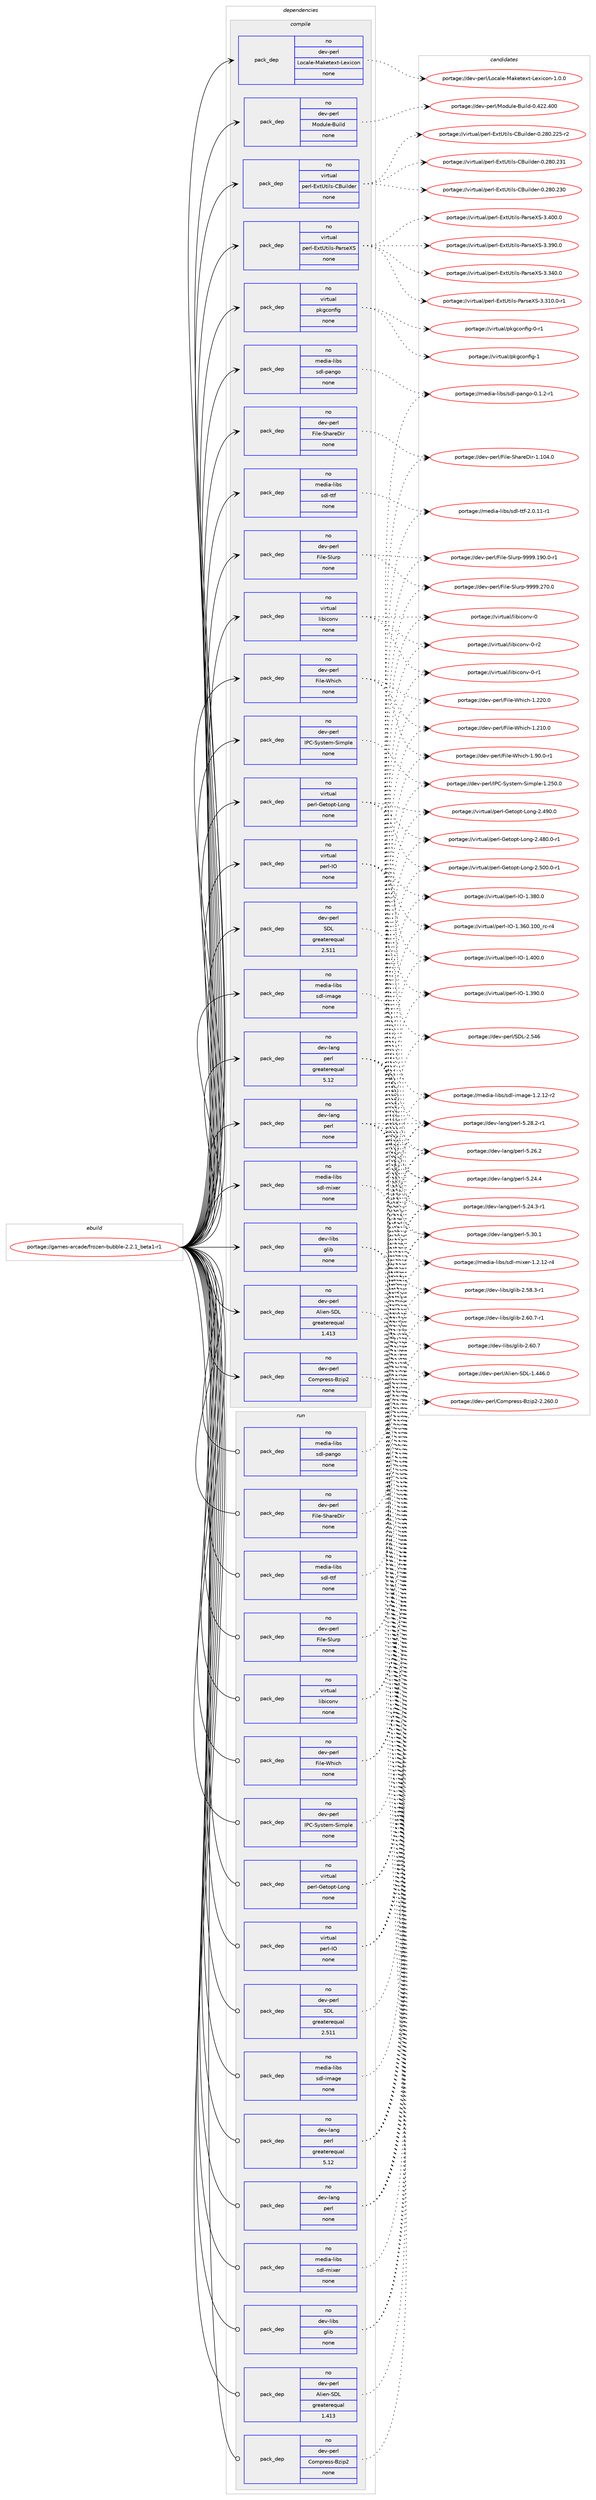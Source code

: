 digraph prolog {

# *************
# Graph options
# *************

newrank=true;
concentrate=true;
compound=true;
graph [rankdir=LR,fontname=Helvetica,fontsize=10,ranksep=1.5];#, ranksep=2.5, nodesep=0.2];
edge  [arrowhead=vee];
node  [fontname=Helvetica,fontsize=10];

# **********
# The ebuild
# **********

subgraph cluster_leftcol {
color=gray;
label=<<i>ebuild</i>>;
id [label="portage://games-arcade/frozen-bubble-2.2.1_beta1-r1", color=red, width=4, href="../games-arcade/frozen-bubble-2.2.1_beta1-r1.svg"];
}

# ****************
# The dependencies
# ****************

subgraph cluster_midcol {
color=gray;
label=<<i>dependencies</i>>;
subgraph cluster_compile {
fillcolor="#eeeeee";
style=filled;
label=<<i>compile</i>>;
subgraph pack225858 {
dependency290659 [label=<<TABLE BORDER="0" CELLBORDER="1" CELLSPACING="0" CELLPADDING="4" WIDTH="220"><TR><TD ROWSPAN="6" CELLPADDING="30">pack_dep</TD></TR><TR><TD WIDTH="110">no</TD></TR><TR><TD>dev-lang</TD></TR><TR><TD>perl</TD></TR><TR><TD>greaterequal</TD></TR><TR><TD>5.12</TD></TR></TABLE>>, shape=none, color=blue];
}
id:e -> dependency290659:w [weight=20,style="solid",arrowhead="vee"];
subgraph pack225859 {
dependency290660 [label=<<TABLE BORDER="0" CELLBORDER="1" CELLSPACING="0" CELLPADDING="4" WIDTH="220"><TR><TD ROWSPAN="6" CELLPADDING="30">pack_dep</TD></TR><TR><TD WIDTH="110">no</TD></TR><TR><TD>dev-lang</TD></TR><TR><TD>perl</TD></TR><TR><TD>none</TD></TR><TR><TD></TD></TR></TABLE>>, shape=none, color=blue];
}
id:e -> dependency290660:w [weight=20,style="solid",arrowhead="vee"];
subgraph pack225860 {
dependency290661 [label=<<TABLE BORDER="0" CELLBORDER="1" CELLSPACING="0" CELLPADDING="4" WIDTH="220"><TR><TD ROWSPAN="6" CELLPADDING="30">pack_dep</TD></TR><TR><TD WIDTH="110">no</TD></TR><TR><TD>dev-libs</TD></TR><TR><TD>glib</TD></TR><TR><TD>none</TD></TR><TR><TD></TD></TR></TABLE>>, shape=none, color=blue];
}
id:e -> dependency290661:w [weight=20,style="solid",arrowhead="vee"];
subgraph pack225861 {
dependency290662 [label=<<TABLE BORDER="0" CELLBORDER="1" CELLSPACING="0" CELLPADDING="4" WIDTH="220"><TR><TD ROWSPAN="6" CELLPADDING="30">pack_dep</TD></TR><TR><TD WIDTH="110">no</TD></TR><TR><TD>dev-perl</TD></TR><TR><TD>Alien-SDL</TD></TR><TR><TD>greaterequal</TD></TR><TR><TD>1.413</TD></TR></TABLE>>, shape=none, color=blue];
}
id:e -> dependency290662:w [weight=20,style="solid",arrowhead="vee"];
subgraph pack225862 {
dependency290663 [label=<<TABLE BORDER="0" CELLBORDER="1" CELLSPACING="0" CELLPADDING="4" WIDTH="220"><TR><TD ROWSPAN="6" CELLPADDING="30">pack_dep</TD></TR><TR><TD WIDTH="110">no</TD></TR><TR><TD>dev-perl</TD></TR><TR><TD>Compress-Bzip2</TD></TR><TR><TD>none</TD></TR><TR><TD></TD></TR></TABLE>>, shape=none, color=blue];
}
id:e -> dependency290663:w [weight=20,style="solid",arrowhead="vee"];
subgraph pack225863 {
dependency290664 [label=<<TABLE BORDER="0" CELLBORDER="1" CELLSPACING="0" CELLPADDING="4" WIDTH="220"><TR><TD ROWSPAN="6" CELLPADDING="30">pack_dep</TD></TR><TR><TD WIDTH="110">no</TD></TR><TR><TD>dev-perl</TD></TR><TR><TD>File-ShareDir</TD></TR><TR><TD>none</TD></TR><TR><TD></TD></TR></TABLE>>, shape=none, color=blue];
}
id:e -> dependency290664:w [weight=20,style="solid",arrowhead="vee"];
subgraph pack225864 {
dependency290665 [label=<<TABLE BORDER="0" CELLBORDER="1" CELLSPACING="0" CELLPADDING="4" WIDTH="220"><TR><TD ROWSPAN="6" CELLPADDING="30">pack_dep</TD></TR><TR><TD WIDTH="110">no</TD></TR><TR><TD>dev-perl</TD></TR><TR><TD>File-Slurp</TD></TR><TR><TD>none</TD></TR><TR><TD></TD></TR></TABLE>>, shape=none, color=blue];
}
id:e -> dependency290665:w [weight=20,style="solid",arrowhead="vee"];
subgraph pack225865 {
dependency290666 [label=<<TABLE BORDER="0" CELLBORDER="1" CELLSPACING="0" CELLPADDING="4" WIDTH="220"><TR><TD ROWSPAN="6" CELLPADDING="30">pack_dep</TD></TR><TR><TD WIDTH="110">no</TD></TR><TR><TD>dev-perl</TD></TR><TR><TD>File-Which</TD></TR><TR><TD>none</TD></TR><TR><TD></TD></TR></TABLE>>, shape=none, color=blue];
}
id:e -> dependency290666:w [weight=20,style="solid",arrowhead="vee"];
subgraph pack225866 {
dependency290667 [label=<<TABLE BORDER="0" CELLBORDER="1" CELLSPACING="0" CELLPADDING="4" WIDTH="220"><TR><TD ROWSPAN="6" CELLPADDING="30">pack_dep</TD></TR><TR><TD WIDTH="110">no</TD></TR><TR><TD>dev-perl</TD></TR><TR><TD>IPC-System-Simple</TD></TR><TR><TD>none</TD></TR><TR><TD></TD></TR></TABLE>>, shape=none, color=blue];
}
id:e -> dependency290667:w [weight=20,style="solid",arrowhead="vee"];
subgraph pack225867 {
dependency290668 [label=<<TABLE BORDER="0" CELLBORDER="1" CELLSPACING="0" CELLPADDING="4" WIDTH="220"><TR><TD ROWSPAN="6" CELLPADDING="30">pack_dep</TD></TR><TR><TD WIDTH="110">no</TD></TR><TR><TD>dev-perl</TD></TR><TR><TD>Locale-Maketext-Lexicon</TD></TR><TR><TD>none</TD></TR><TR><TD></TD></TR></TABLE>>, shape=none, color=blue];
}
id:e -> dependency290668:w [weight=20,style="solid",arrowhead="vee"];
subgraph pack225868 {
dependency290669 [label=<<TABLE BORDER="0" CELLBORDER="1" CELLSPACING="0" CELLPADDING="4" WIDTH="220"><TR><TD ROWSPAN="6" CELLPADDING="30">pack_dep</TD></TR><TR><TD WIDTH="110">no</TD></TR><TR><TD>dev-perl</TD></TR><TR><TD>Module-Build</TD></TR><TR><TD>none</TD></TR><TR><TD></TD></TR></TABLE>>, shape=none, color=blue];
}
id:e -> dependency290669:w [weight=20,style="solid",arrowhead="vee"];
subgraph pack225869 {
dependency290670 [label=<<TABLE BORDER="0" CELLBORDER="1" CELLSPACING="0" CELLPADDING="4" WIDTH="220"><TR><TD ROWSPAN="6" CELLPADDING="30">pack_dep</TD></TR><TR><TD WIDTH="110">no</TD></TR><TR><TD>dev-perl</TD></TR><TR><TD>SDL</TD></TR><TR><TD>greaterequal</TD></TR><TR><TD>2.511</TD></TR></TABLE>>, shape=none, color=blue];
}
id:e -> dependency290670:w [weight=20,style="solid",arrowhead="vee"];
subgraph pack225870 {
dependency290671 [label=<<TABLE BORDER="0" CELLBORDER="1" CELLSPACING="0" CELLPADDING="4" WIDTH="220"><TR><TD ROWSPAN="6" CELLPADDING="30">pack_dep</TD></TR><TR><TD WIDTH="110">no</TD></TR><TR><TD>media-libs</TD></TR><TR><TD>sdl-image</TD></TR><TR><TD>none</TD></TR><TR><TD></TD></TR></TABLE>>, shape=none, color=blue];
}
id:e -> dependency290671:w [weight=20,style="solid",arrowhead="vee"];
subgraph pack225871 {
dependency290672 [label=<<TABLE BORDER="0" CELLBORDER="1" CELLSPACING="0" CELLPADDING="4" WIDTH="220"><TR><TD ROWSPAN="6" CELLPADDING="30">pack_dep</TD></TR><TR><TD WIDTH="110">no</TD></TR><TR><TD>media-libs</TD></TR><TR><TD>sdl-mixer</TD></TR><TR><TD>none</TD></TR><TR><TD></TD></TR></TABLE>>, shape=none, color=blue];
}
id:e -> dependency290672:w [weight=20,style="solid",arrowhead="vee"];
subgraph pack225872 {
dependency290673 [label=<<TABLE BORDER="0" CELLBORDER="1" CELLSPACING="0" CELLPADDING="4" WIDTH="220"><TR><TD ROWSPAN="6" CELLPADDING="30">pack_dep</TD></TR><TR><TD WIDTH="110">no</TD></TR><TR><TD>media-libs</TD></TR><TR><TD>sdl-pango</TD></TR><TR><TD>none</TD></TR><TR><TD></TD></TR></TABLE>>, shape=none, color=blue];
}
id:e -> dependency290673:w [weight=20,style="solid",arrowhead="vee"];
subgraph pack225873 {
dependency290674 [label=<<TABLE BORDER="0" CELLBORDER="1" CELLSPACING="0" CELLPADDING="4" WIDTH="220"><TR><TD ROWSPAN="6" CELLPADDING="30">pack_dep</TD></TR><TR><TD WIDTH="110">no</TD></TR><TR><TD>media-libs</TD></TR><TR><TD>sdl-ttf</TD></TR><TR><TD>none</TD></TR><TR><TD></TD></TR></TABLE>>, shape=none, color=blue];
}
id:e -> dependency290674:w [weight=20,style="solid",arrowhead="vee"];
subgraph pack225874 {
dependency290675 [label=<<TABLE BORDER="0" CELLBORDER="1" CELLSPACING="0" CELLPADDING="4" WIDTH="220"><TR><TD ROWSPAN="6" CELLPADDING="30">pack_dep</TD></TR><TR><TD WIDTH="110">no</TD></TR><TR><TD>virtual</TD></TR><TR><TD>libiconv</TD></TR><TR><TD>none</TD></TR><TR><TD></TD></TR></TABLE>>, shape=none, color=blue];
}
id:e -> dependency290675:w [weight=20,style="solid",arrowhead="vee"];
subgraph pack225875 {
dependency290676 [label=<<TABLE BORDER="0" CELLBORDER="1" CELLSPACING="0" CELLPADDING="4" WIDTH="220"><TR><TD ROWSPAN="6" CELLPADDING="30">pack_dep</TD></TR><TR><TD WIDTH="110">no</TD></TR><TR><TD>virtual</TD></TR><TR><TD>perl-ExtUtils-CBuilder</TD></TR><TR><TD>none</TD></TR><TR><TD></TD></TR></TABLE>>, shape=none, color=blue];
}
id:e -> dependency290676:w [weight=20,style="solid",arrowhead="vee"];
subgraph pack225876 {
dependency290677 [label=<<TABLE BORDER="0" CELLBORDER="1" CELLSPACING="0" CELLPADDING="4" WIDTH="220"><TR><TD ROWSPAN="6" CELLPADDING="30">pack_dep</TD></TR><TR><TD WIDTH="110">no</TD></TR><TR><TD>virtual</TD></TR><TR><TD>perl-ExtUtils-ParseXS</TD></TR><TR><TD>none</TD></TR><TR><TD></TD></TR></TABLE>>, shape=none, color=blue];
}
id:e -> dependency290677:w [weight=20,style="solid",arrowhead="vee"];
subgraph pack225877 {
dependency290678 [label=<<TABLE BORDER="0" CELLBORDER="1" CELLSPACING="0" CELLPADDING="4" WIDTH="220"><TR><TD ROWSPAN="6" CELLPADDING="30">pack_dep</TD></TR><TR><TD WIDTH="110">no</TD></TR><TR><TD>virtual</TD></TR><TR><TD>perl-Getopt-Long</TD></TR><TR><TD>none</TD></TR><TR><TD></TD></TR></TABLE>>, shape=none, color=blue];
}
id:e -> dependency290678:w [weight=20,style="solid",arrowhead="vee"];
subgraph pack225878 {
dependency290679 [label=<<TABLE BORDER="0" CELLBORDER="1" CELLSPACING="0" CELLPADDING="4" WIDTH="220"><TR><TD ROWSPAN="6" CELLPADDING="30">pack_dep</TD></TR><TR><TD WIDTH="110">no</TD></TR><TR><TD>virtual</TD></TR><TR><TD>perl-IO</TD></TR><TR><TD>none</TD></TR><TR><TD></TD></TR></TABLE>>, shape=none, color=blue];
}
id:e -> dependency290679:w [weight=20,style="solid",arrowhead="vee"];
subgraph pack225879 {
dependency290680 [label=<<TABLE BORDER="0" CELLBORDER="1" CELLSPACING="0" CELLPADDING="4" WIDTH="220"><TR><TD ROWSPAN="6" CELLPADDING="30">pack_dep</TD></TR><TR><TD WIDTH="110">no</TD></TR><TR><TD>virtual</TD></TR><TR><TD>pkgconfig</TD></TR><TR><TD>none</TD></TR><TR><TD></TD></TR></TABLE>>, shape=none, color=blue];
}
id:e -> dependency290680:w [weight=20,style="solid",arrowhead="vee"];
}
subgraph cluster_compileandrun {
fillcolor="#eeeeee";
style=filled;
label=<<i>compile and run</i>>;
}
subgraph cluster_run {
fillcolor="#eeeeee";
style=filled;
label=<<i>run</i>>;
subgraph pack225880 {
dependency290681 [label=<<TABLE BORDER="0" CELLBORDER="1" CELLSPACING="0" CELLPADDING="4" WIDTH="220"><TR><TD ROWSPAN="6" CELLPADDING="30">pack_dep</TD></TR><TR><TD WIDTH="110">no</TD></TR><TR><TD>dev-lang</TD></TR><TR><TD>perl</TD></TR><TR><TD>greaterequal</TD></TR><TR><TD>5.12</TD></TR></TABLE>>, shape=none, color=blue];
}
id:e -> dependency290681:w [weight=20,style="solid",arrowhead="odot"];
subgraph pack225881 {
dependency290682 [label=<<TABLE BORDER="0" CELLBORDER="1" CELLSPACING="0" CELLPADDING="4" WIDTH="220"><TR><TD ROWSPAN="6" CELLPADDING="30">pack_dep</TD></TR><TR><TD WIDTH="110">no</TD></TR><TR><TD>dev-lang</TD></TR><TR><TD>perl</TD></TR><TR><TD>none</TD></TR><TR><TD></TD></TR></TABLE>>, shape=none, color=blue];
}
id:e -> dependency290682:w [weight=20,style="solid",arrowhead="odot"];
subgraph pack225882 {
dependency290683 [label=<<TABLE BORDER="0" CELLBORDER="1" CELLSPACING="0" CELLPADDING="4" WIDTH="220"><TR><TD ROWSPAN="6" CELLPADDING="30">pack_dep</TD></TR><TR><TD WIDTH="110">no</TD></TR><TR><TD>dev-libs</TD></TR><TR><TD>glib</TD></TR><TR><TD>none</TD></TR><TR><TD></TD></TR></TABLE>>, shape=none, color=blue];
}
id:e -> dependency290683:w [weight=20,style="solid",arrowhead="odot"];
subgraph pack225883 {
dependency290684 [label=<<TABLE BORDER="0" CELLBORDER="1" CELLSPACING="0" CELLPADDING="4" WIDTH="220"><TR><TD ROWSPAN="6" CELLPADDING="30">pack_dep</TD></TR><TR><TD WIDTH="110">no</TD></TR><TR><TD>dev-perl</TD></TR><TR><TD>Alien-SDL</TD></TR><TR><TD>greaterequal</TD></TR><TR><TD>1.413</TD></TR></TABLE>>, shape=none, color=blue];
}
id:e -> dependency290684:w [weight=20,style="solid",arrowhead="odot"];
subgraph pack225884 {
dependency290685 [label=<<TABLE BORDER="0" CELLBORDER="1" CELLSPACING="0" CELLPADDING="4" WIDTH="220"><TR><TD ROWSPAN="6" CELLPADDING="30">pack_dep</TD></TR><TR><TD WIDTH="110">no</TD></TR><TR><TD>dev-perl</TD></TR><TR><TD>Compress-Bzip2</TD></TR><TR><TD>none</TD></TR><TR><TD></TD></TR></TABLE>>, shape=none, color=blue];
}
id:e -> dependency290685:w [weight=20,style="solid",arrowhead="odot"];
subgraph pack225885 {
dependency290686 [label=<<TABLE BORDER="0" CELLBORDER="1" CELLSPACING="0" CELLPADDING="4" WIDTH="220"><TR><TD ROWSPAN="6" CELLPADDING="30">pack_dep</TD></TR><TR><TD WIDTH="110">no</TD></TR><TR><TD>dev-perl</TD></TR><TR><TD>File-ShareDir</TD></TR><TR><TD>none</TD></TR><TR><TD></TD></TR></TABLE>>, shape=none, color=blue];
}
id:e -> dependency290686:w [weight=20,style="solid",arrowhead="odot"];
subgraph pack225886 {
dependency290687 [label=<<TABLE BORDER="0" CELLBORDER="1" CELLSPACING="0" CELLPADDING="4" WIDTH="220"><TR><TD ROWSPAN="6" CELLPADDING="30">pack_dep</TD></TR><TR><TD WIDTH="110">no</TD></TR><TR><TD>dev-perl</TD></TR><TR><TD>File-Slurp</TD></TR><TR><TD>none</TD></TR><TR><TD></TD></TR></TABLE>>, shape=none, color=blue];
}
id:e -> dependency290687:w [weight=20,style="solid",arrowhead="odot"];
subgraph pack225887 {
dependency290688 [label=<<TABLE BORDER="0" CELLBORDER="1" CELLSPACING="0" CELLPADDING="4" WIDTH="220"><TR><TD ROWSPAN="6" CELLPADDING="30">pack_dep</TD></TR><TR><TD WIDTH="110">no</TD></TR><TR><TD>dev-perl</TD></TR><TR><TD>File-Which</TD></TR><TR><TD>none</TD></TR><TR><TD></TD></TR></TABLE>>, shape=none, color=blue];
}
id:e -> dependency290688:w [weight=20,style="solid",arrowhead="odot"];
subgraph pack225888 {
dependency290689 [label=<<TABLE BORDER="0" CELLBORDER="1" CELLSPACING="0" CELLPADDING="4" WIDTH="220"><TR><TD ROWSPAN="6" CELLPADDING="30">pack_dep</TD></TR><TR><TD WIDTH="110">no</TD></TR><TR><TD>dev-perl</TD></TR><TR><TD>IPC-System-Simple</TD></TR><TR><TD>none</TD></TR><TR><TD></TD></TR></TABLE>>, shape=none, color=blue];
}
id:e -> dependency290689:w [weight=20,style="solid",arrowhead="odot"];
subgraph pack225889 {
dependency290690 [label=<<TABLE BORDER="0" CELLBORDER="1" CELLSPACING="0" CELLPADDING="4" WIDTH="220"><TR><TD ROWSPAN="6" CELLPADDING="30">pack_dep</TD></TR><TR><TD WIDTH="110">no</TD></TR><TR><TD>dev-perl</TD></TR><TR><TD>SDL</TD></TR><TR><TD>greaterequal</TD></TR><TR><TD>2.511</TD></TR></TABLE>>, shape=none, color=blue];
}
id:e -> dependency290690:w [weight=20,style="solid",arrowhead="odot"];
subgraph pack225890 {
dependency290691 [label=<<TABLE BORDER="0" CELLBORDER="1" CELLSPACING="0" CELLPADDING="4" WIDTH="220"><TR><TD ROWSPAN="6" CELLPADDING="30">pack_dep</TD></TR><TR><TD WIDTH="110">no</TD></TR><TR><TD>media-libs</TD></TR><TR><TD>sdl-image</TD></TR><TR><TD>none</TD></TR><TR><TD></TD></TR></TABLE>>, shape=none, color=blue];
}
id:e -> dependency290691:w [weight=20,style="solid",arrowhead="odot"];
subgraph pack225891 {
dependency290692 [label=<<TABLE BORDER="0" CELLBORDER="1" CELLSPACING="0" CELLPADDING="4" WIDTH="220"><TR><TD ROWSPAN="6" CELLPADDING="30">pack_dep</TD></TR><TR><TD WIDTH="110">no</TD></TR><TR><TD>media-libs</TD></TR><TR><TD>sdl-mixer</TD></TR><TR><TD>none</TD></TR><TR><TD></TD></TR></TABLE>>, shape=none, color=blue];
}
id:e -> dependency290692:w [weight=20,style="solid",arrowhead="odot"];
subgraph pack225892 {
dependency290693 [label=<<TABLE BORDER="0" CELLBORDER="1" CELLSPACING="0" CELLPADDING="4" WIDTH="220"><TR><TD ROWSPAN="6" CELLPADDING="30">pack_dep</TD></TR><TR><TD WIDTH="110">no</TD></TR><TR><TD>media-libs</TD></TR><TR><TD>sdl-pango</TD></TR><TR><TD>none</TD></TR><TR><TD></TD></TR></TABLE>>, shape=none, color=blue];
}
id:e -> dependency290693:w [weight=20,style="solid",arrowhead="odot"];
subgraph pack225893 {
dependency290694 [label=<<TABLE BORDER="0" CELLBORDER="1" CELLSPACING="0" CELLPADDING="4" WIDTH="220"><TR><TD ROWSPAN="6" CELLPADDING="30">pack_dep</TD></TR><TR><TD WIDTH="110">no</TD></TR><TR><TD>media-libs</TD></TR><TR><TD>sdl-ttf</TD></TR><TR><TD>none</TD></TR><TR><TD></TD></TR></TABLE>>, shape=none, color=blue];
}
id:e -> dependency290694:w [weight=20,style="solid",arrowhead="odot"];
subgraph pack225894 {
dependency290695 [label=<<TABLE BORDER="0" CELLBORDER="1" CELLSPACING="0" CELLPADDING="4" WIDTH="220"><TR><TD ROWSPAN="6" CELLPADDING="30">pack_dep</TD></TR><TR><TD WIDTH="110">no</TD></TR><TR><TD>virtual</TD></TR><TR><TD>libiconv</TD></TR><TR><TD>none</TD></TR><TR><TD></TD></TR></TABLE>>, shape=none, color=blue];
}
id:e -> dependency290695:w [weight=20,style="solid",arrowhead="odot"];
subgraph pack225895 {
dependency290696 [label=<<TABLE BORDER="0" CELLBORDER="1" CELLSPACING="0" CELLPADDING="4" WIDTH="220"><TR><TD ROWSPAN="6" CELLPADDING="30">pack_dep</TD></TR><TR><TD WIDTH="110">no</TD></TR><TR><TD>virtual</TD></TR><TR><TD>perl-Getopt-Long</TD></TR><TR><TD>none</TD></TR><TR><TD></TD></TR></TABLE>>, shape=none, color=blue];
}
id:e -> dependency290696:w [weight=20,style="solid",arrowhead="odot"];
subgraph pack225896 {
dependency290697 [label=<<TABLE BORDER="0" CELLBORDER="1" CELLSPACING="0" CELLPADDING="4" WIDTH="220"><TR><TD ROWSPAN="6" CELLPADDING="30">pack_dep</TD></TR><TR><TD WIDTH="110">no</TD></TR><TR><TD>virtual</TD></TR><TR><TD>perl-IO</TD></TR><TR><TD>none</TD></TR><TR><TD></TD></TR></TABLE>>, shape=none, color=blue];
}
id:e -> dependency290697:w [weight=20,style="solid",arrowhead="odot"];
}
}

# **************
# The candidates
# **************

subgraph cluster_choices {
rank=same;
color=gray;
label=<<i>candidates</i>>;

subgraph choice225858 {
color=black;
nodesep=1;
choice10010111845108971101034711210111410845534651484649 [label="portage://dev-lang/perl-5.30.1", color=red, width=4,href="../dev-lang/perl-5.30.1.svg"];
choice100101118451089711010347112101114108455346505646504511449 [label="portage://dev-lang/perl-5.28.2-r1", color=red, width=4,href="../dev-lang/perl-5.28.2-r1.svg"];
choice10010111845108971101034711210111410845534650544650 [label="portage://dev-lang/perl-5.26.2", color=red, width=4,href="../dev-lang/perl-5.26.2.svg"];
choice10010111845108971101034711210111410845534650524652 [label="portage://dev-lang/perl-5.24.4", color=red, width=4,href="../dev-lang/perl-5.24.4.svg"];
choice100101118451089711010347112101114108455346505246514511449 [label="portage://dev-lang/perl-5.24.3-r1", color=red, width=4,href="../dev-lang/perl-5.24.3-r1.svg"];
dependency290659:e -> choice10010111845108971101034711210111410845534651484649:w [style=dotted,weight="100"];
dependency290659:e -> choice100101118451089711010347112101114108455346505646504511449:w [style=dotted,weight="100"];
dependency290659:e -> choice10010111845108971101034711210111410845534650544650:w [style=dotted,weight="100"];
dependency290659:e -> choice10010111845108971101034711210111410845534650524652:w [style=dotted,weight="100"];
dependency290659:e -> choice100101118451089711010347112101114108455346505246514511449:w [style=dotted,weight="100"];
}
subgraph choice225859 {
color=black;
nodesep=1;
choice10010111845108971101034711210111410845534651484649 [label="portage://dev-lang/perl-5.30.1", color=red, width=4,href="../dev-lang/perl-5.30.1.svg"];
choice100101118451089711010347112101114108455346505646504511449 [label="portage://dev-lang/perl-5.28.2-r1", color=red, width=4,href="../dev-lang/perl-5.28.2-r1.svg"];
choice10010111845108971101034711210111410845534650544650 [label="portage://dev-lang/perl-5.26.2", color=red, width=4,href="../dev-lang/perl-5.26.2.svg"];
choice10010111845108971101034711210111410845534650524652 [label="portage://dev-lang/perl-5.24.4", color=red, width=4,href="../dev-lang/perl-5.24.4.svg"];
choice100101118451089711010347112101114108455346505246514511449 [label="portage://dev-lang/perl-5.24.3-r1", color=red, width=4,href="../dev-lang/perl-5.24.3-r1.svg"];
dependency290660:e -> choice10010111845108971101034711210111410845534651484649:w [style=dotted,weight="100"];
dependency290660:e -> choice100101118451089711010347112101114108455346505646504511449:w [style=dotted,weight="100"];
dependency290660:e -> choice10010111845108971101034711210111410845534650544650:w [style=dotted,weight="100"];
dependency290660:e -> choice10010111845108971101034711210111410845534650524652:w [style=dotted,weight="100"];
dependency290660:e -> choice100101118451089711010347112101114108455346505246514511449:w [style=dotted,weight="100"];
}
subgraph choice225860 {
color=black;
nodesep=1;
choice10010111845108105981154710310810598455046544846554511449 [label="portage://dev-libs/glib-2.60.7-r1", color=red, width=4,href="../dev-libs/glib-2.60.7-r1.svg"];
choice1001011184510810598115471031081059845504654484655 [label="portage://dev-libs/glib-2.60.7", color=red, width=4,href="../dev-libs/glib-2.60.7.svg"];
choice10010111845108105981154710310810598455046535646514511449 [label="portage://dev-libs/glib-2.58.3-r1", color=red, width=4,href="../dev-libs/glib-2.58.3-r1.svg"];
dependency290661:e -> choice10010111845108105981154710310810598455046544846554511449:w [style=dotted,weight="100"];
dependency290661:e -> choice1001011184510810598115471031081059845504654484655:w [style=dotted,weight="100"];
dependency290661:e -> choice10010111845108105981154710310810598455046535646514511449:w [style=dotted,weight="100"];
}
subgraph choice225861 {
color=black;
nodesep=1;
choice100101118451121011141084765108105101110458368764549465252544648 [label="portage://dev-perl/Alien-SDL-1.446.0", color=red, width=4,href="../dev-perl/Alien-SDL-1.446.0.svg"];
dependency290662:e -> choice100101118451121011141084765108105101110458368764549465252544648:w [style=dotted,weight="100"];
}
subgraph choice225862 {
color=black;
nodesep=1;
choice1001011184511210111410847671111091121141011151154566122105112504550465054484648 [label="portage://dev-perl/Compress-Bzip2-2.260.0", color=red, width=4,href="../dev-perl/Compress-Bzip2-2.260.0.svg"];
dependency290663:e -> choice1001011184511210111410847671111091121141011151154566122105112504550465054484648:w [style=dotted,weight="100"];
}
subgraph choice225863 {
color=black;
nodesep=1;
choice100101118451121011141084770105108101458310497114101681051144549464948524648 [label="portage://dev-perl/File-ShareDir-1.104.0", color=red, width=4,href="../dev-perl/File-ShareDir-1.104.0.svg"];
dependency290664:e -> choice100101118451121011141084770105108101458310497114101681051144549464948524648:w [style=dotted,weight="100"];
}
subgraph choice225864 {
color=black;
nodesep=1;
choice10010111845112101114108477010510810145831081171141124557575757465055484648 [label="portage://dev-perl/File-Slurp-9999.270.0", color=red, width=4,href="../dev-perl/File-Slurp-9999.270.0.svg"];
choice100101118451121011141084770105108101458310811711411245575757574649574846484511449 [label="portage://dev-perl/File-Slurp-9999.190.0-r1", color=red, width=4,href="../dev-perl/File-Slurp-9999.190.0-r1.svg"];
dependency290665:e -> choice10010111845112101114108477010510810145831081171141124557575757465055484648:w [style=dotted,weight="100"];
dependency290665:e -> choice100101118451121011141084770105108101458310811711411245575757574649574846484511449:w [style=dotted,weight="100"];
}
subgraph choice225865 {
color=black;
nodesep=1;
choice100101118451121011141084770105108101458710410599104454946574846484511449 [label="portage://dev-perl/File-Which-1.90.0-r1", color=red, width=4,href="../dev-perl/File-Which-1.90.0-r1.svg"];
choice1001011184511210111410847701051081014587104105991044549465050484648 [label="portage://dev-perl/File-Which-1.220.0", color=red, width=4,href="../dev-perl/File-Which-1.220.0.svg"];
choice1001011184511210111410847701051081014587104105991044549465049484648 [label="portage://dev-perl/File-Which-1.210.0", color=red, width=4,href="../dev-perl/File-Which-1.210.0.svg"];
dependency290666:e -> choice100101118451121011141084770105108101458710410599104454946574846484511449:w [style=dotted,weight="100"];
dependency290666:e -> choice1001011184511210111410847701051081014587104105991044549465050484648:w [style=dotted,weight="100"];
dependency290666:e -> choice1001011184511210111410847701051081014587104105991044549465049484648:w [style=dotted,weight="100"];
}
subgraph choice225866 {
color=black;
nodesep=1;
choice1001011184511210111410847738067458312111511610110945831051091121081014549465053484648 [label="portage://dev-perl/IPC-System-Simple-1.250.0", color=red, width=4,href="../dev-perl/IPC-System-Simple-1.250.0.svg"];
dependency290667:e -> choice1001011184511210111410847738067458312111511610110945831051091121081014549465053484648:w [style=dotted,weight="100"];
}
subgraph choice225867 {
color=black;
nodesep=1;
choice1001011184511210111410847761119997108101457797107101116101120116457610112010599111110454946484648 [label="portage://dev-perl/Locale-Maketext-Lexicon-1.0.0", color=red, width=4,href="../dev-perl/Locale-Maketext-Lexicon-1.0.0.svg"];
dependency290668:e -> choice1001011184511210111410847761119997108101457797107101116101120116457610112010599111110454946484648:w [style=dotted,weight="100"];
}
subgraph choice225868 {
color=black;
nodesep=1;
choice100101118451121011141084777111100117108101456611710510810045484652505046524848 [label="portage://dev-perl/Module-Build-0.422.400", color=red, width=4,href="../dev-perl/Module-Build-0.422.400.svg"];
dependency290669:e -> choice100101118451121011141084777111100117108101456611710510810045484652505046524848:w [style=dotted,weight="100"];
}
subgraph choice225869 {
color=black;
nodesep=1;
choice1001011184511210111410847836876455046535254 [label="portage://dev-perl/SDL-2.546", color=red, width=4,href="../dev-perl/SDL-2.546.svg"];
dependency290670:e -> choice1001011184511210111410847836876455046535254:w [style=dotted,weight="100"];
}
subgraph choice225870 {
color=black;
nodesep=1;
choice109101100105974510810598115471151001084510510997103101454946504649504511450 [label="portage://media-libs/sdl-image-1.2.12-r2", color=red, width=4,href="../media-libs/sdl-image-1.2.12-r2.svg"];
dependency290671:e -> choice109101100105974510810598115471151001084510510997103101454946504649504511450:w [style=dotted,weight="100"];
}
subgraph choice225871 {
color=black;
nodesep=1;
choice1091011001059745108105981154711510010845109105120101114454946504649504511452 [label="portage://media-libs/sdl-mixer-1.2.12-r4", color=red, width=4,href="../media-libs/sdl-mixer-1.2.12-r4.svg"];
dependency290672:e -> choice1091011001059745108105981154711510010845109105120101114454946504649504511452:w [style=dotted,weight="100"];
}
subgraph choice225872 {
color=black;
nodesep=1;
choice1091011001059745108105981154711510010845112971101031114548464946504511449 [label="portage://media-libs/sdl-pango-0.1.2-r1", color=red, width=4,href="../media-libs/sdl-pango-0.1.2-r1.svg"];
dependency290673:e -> choice1091011001059745108105981154711510010845112971101031114548464946504511449:w [style=dotted,weight="100"];
}
subgraph choice225873 {
color=black;
nodesep=1;
choice1091011001059745108105981154711510010845116116102455046484649494511449 [label="portage://media-libs/sdl-ttf-2.0.11-r1", color=red, width=4,href="../media-libs/sdl-ttf-2.0.11-r1.svg"];
dependency290674:e -> choice1091011001059745108105981154711510010845116116102455046484649494511449:w [style=dotted,weight="100"];
}
subgraph choice225874 {
color=black;
nodesep=1;
choice1181051141161179710847108105981059911111011845484511450 [label="portage://virtual/libiconv-0-r2", color=red, width=4,href="../virtual/libiconv-0-r2.svg"];
choice1181051141161179710847108105981059911111011845484511449 [label="portage://virtual/libiconv-0-r1", color=red, width=4,href="../virtual/libiconv-0-r1.svg"];
choice118105114116117971084710810598105991111101184548 [label="portage://virtual/libiconv-0", color=red, width=4,href="../virtual/libiconv-0.svg"];
dependency290675:e -> choice1181051141161179710847108105981059911111011845484511450:w [style=dotted,weight="100"];
dependency290675:e -> choice1181051141161179710847108105981059911111011845484511449:w [style=dotted,weight="100"];
dependency290675:e -> choice118105114116117971084710810598105991111101184548:w [style=dotted,weight="100"];
}
subgraph choice225875 {
color=black;
nodesep=1;
choice118105114116117971084711210111410845691201168511610510811545676611710510810010111445484650564846505149 [label="portage://virtual/perl-ExtUtils-CBuilder-0.280.231", color=red, width=4,href="../virtual/perl-ExtUtils-CBuilder-0.280.231.svg"];
choice118105114116117971084711210111410845691201168511610510811545676611710510810010111445484650564846505148 [label="portage://virtual/perl-ExtUtils-CBuilder-0.280.230", color=red, width=4,href="../virtual/perl-ExtUtils-CBuilder-0.280.230.svg"];
choice1181051141161179710847112101114108456912011685116105108115456766117105108100101114454846505648465050534511450 [label="portage://virtual/perl-ExtUtils-CBuilder-0.280.225-r2", color=red, width=4,href="../virtual/perl-ExtUtils-CBuilder-0.280.225-r2.svg"];
dependency290676:e -> choice118105114116117971084711210111410845691201168511610510811545676611710510810010111445484650564846505149:w [style=dotted,weight="100"];
dependency290676:e -> choice118105114116117971084711210111410845691201168511610510811545676611710510810010111445484650564846505148:w [style=dotted,weight="100"];
dependency290676:e -> choice1181051141161179710847112101114108456912011685116105108115456766117105108100101114454846505648465050534511450:w [style=dotted,weight="100"];
}
subgraph choice225876 {
color=black;
nodesep=1;
choice118105114116117971084711210111410845691201168511610510811545809711411510188834551465248484648 [label="portage://virtual/perl-ExtUtils-ParseXS-3.400.0", color=red, width=4,href="../virtual/perl-ExtUtils-ParseXS-3.400.0.svg"];
choice118105114116117971084711210111410845691201168511610510811545809711411510188834551465157484648 [label="portage://virtual/perl-ExtUtils-ParseXS-3.390.0", color=red, width=4,href="../virtual/perl-ExtUtils-ParseXS-3.390.0.svg"];
choice118105114116117971084711210111410845691201168511610510811545809711411510188834551465152484648 [label="portage://virtual/perl-ExtUtils-ParseXS-3.340.0", color=red, width=4,href="../virtual/perl-ExtUtils-ParseXS-3.340.0.svg"];
choice1181051141161179710847112101114108456912011685116105108115458097114115101888345514651494846484511449 [label="portage://virtual/perl-ExtUtils-ParseXS-3.310.0-r1", color=red, width=4,href="../virtual/perl-ExtUtils-ParseXS-3.310.0-r1.svg"];
dependency290677:e -> choice118105114116117971084711210111410845691201168511610510811545809711411510188834551465248484648:w [style=dotted,weight="100"];
dependency290677:e -> choice118105114116117971084711210111410845691201168511610510811545809711411510188834551465157484648:w [style=dotted,weight="100"];
dependency290677:e -> choice118105114116117971084711210111410845691201168511610510811545809711411510188834551465152484648:w [style=dotted,weight="100"];
dependency290677:e -> choice1181051141161179710847112101114108456912011685116105108115458097114115101888345514651494846484511449:w [style=dotted,weight="100"];
}
subgraph choice225877 {
color=black;
nodesep=1;
choice11810511411611797108471121011141084571101116111112116457611111010345504653484846484511449 [label="portage://virtual/perl-Getopt-Long-2.500.0-r1", color=red, width=4,href="../virtual/perl-Getopt-Long-2.500.0-r1.svg"];
choice1181051141161179710847112101114108457110111611111211645761111101034550465257484648 [label="portage://virtual/perl-Getopt-Long-2.490.0", color=red, width=4,href="../virtual/perl-Getopt-Long-2.490.0.svg"];
choice11810511411611797108471121011141084571101116111112116457611111010345504652564846484511449 [label="portage://virtual/perl-Getopt-Long-2.480.0-r1", color=red, width=4,href="../virtual/perl-Getopt-Long-2.480.0-r1.svg"];
dependency290678:e -> choice11810511411611797108471121011141084571101116111112116457611111010345504653484846484511449:w [style=dotted,weight="100"];
dependency290678:e -> choice1181051141161179710847112101114108457110111611111211645761111101034550465257484648:w [style=dotted,weight="100"];
dependency290678:e -> choice11810511411611797108471121011141084571101116111112116457611111010345504652564846484511449:w [style=dotted,weight="100"];
}
subgraph choice225878 {
color=black;
nodesep=1;
choice11810511411611797108471121011141084573794549465248484648 [label="portage://virtual/perl-IO-1.400.0", color=red, width=4,href="../virtual/perl-IO-1.400.0.svg"];
choice11810511411611797108471121011141084573794549465157484648 [label="portage://virtual/perl-IO-1.390.0", color=red, width=4,href="../virtual/perl-IO-1.390.0.svg"];
choice11810511411611797108471121011141084573794549465156484648 [label="portage://virtual/perl-IO-1.380.0", color=red, width=4,href="../virtual/perl-IO-1.380.0.svg"];
choice11810511411611797108471121011141084573794549465154484649484895114994511452 [label="portage://virtual/perl-IO-1.360.100_rc-r4", color=red, width=4,href="../virtual/perl-IO-1.360.100_rc-r4.svg"];
dependency290679:e -> choice11810511411611797108471121011141084573794549465248484648:w [style=dotted,weight="100"];
dependency290679:e -> choice11810511411611797108471121011141084573794549465157484648:w [style=dotted,weight="100"];
dependency290679:e -> choice11810511411611797108471121011141084573794549465156484648:w [style=dotted,weight="100"];
dependency290679:e -> choice11810511411611797108471121011141084573794549465154484649484895114994511452:w [style=dotted,weight="100"];
}
subgraph choice225879 {
color=black;
nodesep=1;
choice1181051141161179710847112107103991111101021051034549 [label="portage://virtual/pkgconfig-1", color=red, width=4,href="../virtual/pkgconfig-1.svg"];
choice11810511411611797108471121071039911111010210510345484511449 [label="portage://virtual/pkgconfig-0-r1", color=red, width=4,href="../virtual/pkgconfig-0-r1.svg"];
dependency290680:e -> choice1181051141161179710847112107103991111101021051034549:w [style=dotted,weight="100"];
dependency290680:e -> choice11810511411611797108471121071039911111010210510345484511449:w [style=dotted,weight="100"];
}
subgraph choice225880 {
color=black;
nodesep=1;
choice10010111845108971101034711210111410845534651484649 [label="portage://dev-lang/perl-5.30.1", color=red, width=4,href="../dev-lang/perl-5.30.1.svg"];
choice100101118451089711010347112101114108455346505646504511449 [label="portage://dev-lang/perl-5.28.2-r1", color=red, width=4,href="../dev-lang/perl-5.28.2-r1.svg"];
choice10010111845108971101034711210111410845534650544650 [label="portage://dev-lang/perl-5.26.2", color=red, width=4,href="../dev-lang/perl-5.26.2.svg"];
choice10010111845108971101034711210111410845534650524652 [label="portage://dev-lang/perl-5.24.4", color=red, width=4,href="../dev-lang/perl-5.24.4.svg"];
choice100101118451089711010347112101114108455346505246514511449 [label="portage://dev-lang/perl-5.24.3-r1", color=red, width=4,href="../dev-lang/perl-5.24.3-r1.svg"];
dependency290681:e -> choice10010111845108971101034711210111410845534651484649:w [style=dotted,weight="100"];
dependency290681:e -> choice100101118451089711010347112101114108455346505646504511449:w [style=dotted,weight="100"];
dependency290681:e -> choice10010111845108971101034711210111410845534650544650:w [style=dotted,weight="100"];
dependency290681:e -> choice10010111845108971101034711210111410845534650524652:w [style=dotted,weight="100"];
dependency290681:e -> choice100101118451089711010347112101114108455346505246514511449:w [style=dotted,weight="100"];
}
subgraph choice225881 {
color=black;
nodesep=1;
choice10010111845108971101034711210111410845534651484649 [label="portage://dev-lang/perl-5.30.1", color=red, width=4,href="../dev-lang/perl-5.30.1.svg"];
choice100101118451089711010347112101114108455346505646504511449 [label="portage://dev-lang/perl-5.28.2-r1", color=red, width=4,href="../dev-lang/perl-5.28.2-r1.svg"];
choice10010111845108971101034711210111410845534650544650 [label="portage://dev-lang/perl-5.26.2", color=red, width=4,href="../dev-lang/perl-5.26.2.svg"];
choice10010111845108971101034711210111410845534650524652 [label="portage://dev-lang/perl-5.24.4", color=red, width=4,href="../dev-lang/perl-5.24.4.svg"];
choice100101118451089711010347112101114108455346505246514511449 [label="portage://dev-lang/perl-5.24.3-r1", color=red, width=4,href="../dev-lang/perl-5.24.3-r1.svg"];
dependency290682:e -> choice10010111845108971101034711210111410845534651484649:w [style=dotted,weight="100"];
dependency290682:e -> choice100101118451089711010347112101114108455346505646504511449:w [style=dotted,weight="100"];
dependency290682:e -> choice10010111845108971101034711210111410845534650544650:w [style=dotted,weight="100"];
dependency290682:e -> choice10010111845108971101034711210111410845534650524652:w [style=dotted,weight="100"];
dependency290682:e -> choice100101118451089711010347112101114108455346505246514511449:w [style=dotted,weight="100"];
}
subgraph choice225882 {
color=black;
nodesep=1;
choice10010111845108105981154710310810598455046544846554511449 [label="portage://dev-libs/glib-2.60.7-r1", color=red, width=4,href="../dev-libs/glib-2.60.7-r1.svg"];
choice1001011184510810598115471031081059845504654484655 [label="portage://dev-libs/glib-2.60.7", color=red, width=4,href="../dev-libs/glib-2.60.7.svg"];
choice10010111845108105981154710310810598455046535646514511449 [label="portage://dev-libs/glib-2.58.3-r1", color=red, width=4,href="../dev-libs/glib-2.58.3-r1.svg"];
dependency290683:e -> choice10010111845108105981154710310810598455046544846554511449:w [style=dotted,weight="100"];
dependency290683:e -> choice1001011184510810598115471031081059845504654484655:w [style=dotted,weight="100"];
dependency290683:e -> choice10010111845108105981154710310810598455046535646514511449:w [style=dotted,weight="100"];
}
subgraph choice225883 {
color=black;
nodesep=1;
choice100101118451121011141084765108105101110458368764549465252544648 [label="portage://dev-perl/Alien-SDL-1.446.0", color=red, width=4,href="../dev-perl/Alien-SDL-1.446.0.svg"];
dependency290684:e -> choice100101118451121011141084765108105101110458368764549465252544648:w [style=dotted,weight="100"];
}
subgraph choice225884 {
color=black;
nodesep=1;
choice1001011184511210111410847671111091121141011151154566122105112504550465054484648 [label="portage://dev-perl/Compress-Bzip2-2.260.0", color=red, width=4,href="../dev-perl/Compress-Bzip2-2.260.0.svg"];
dependency290685:e -> choice1001011184511210111410847671111091121141011151154566122105112504550465054484648:w [style=dotted,weight="100"];
}
subgraph choice225885 {
color=black;
nodesep=1;
choice100101118451121011141084770105108101458310497114101681051144549464948524648 [label="portage://dev-perl/File-ShareDir-1.104.0", color=red, width=4,href="../dev-perl/File-ShareDir-1.104.0.svg"];
dependency290686:e -> choice100101118451121011141084770105108101458310497114101681051144549464948524648:w [style=dotted,weight="100"];
}
subgraph choice225886 {
color=black;
nodesep=1;
choice10010111845112101114108477010510810145831081171141124557575757465055484648 [label="portage://dev-perl/File-Slurp-9999.270.0", color=red, width=4,href="../dev-perl/File-Slurp-9999.270.0.svg"];
choice100101118451121011141084770105108101458310811711411245575757574649574846484511449 [label="portage://dev-perl/File-Slurp-9999.190.0-r1", color=red, width=4,href="../dev-perl/File-Slurp-9999.190.0-r1.svg"];
dependency290687:e -> choice10010111845112101114108477010510810145831081171141124557575757465055484648:w [style=dotted,weight="100"];
dependency290687:e -> choice100101118451121011141084770105108101458310811711411245575757574649574846484511449:w [style=dotted,weight="100"];
}
subgraph choice225887 {
color=black;
nodesep=1;
choice100101118451121011141084770105108101458710410599104454946574846484511449 [label="portage://dev-perl/File-Which-1.90.0-r1", color=red, width=4,href="../dev-perl/File-Which-1.90.0-r1.svg"];
choice1001011184511210111410847701051081014587104105991044549465050484648 [label="portage://dev-perl/File-Which-1.220.0", color=red, width=4,href="../dev-perl/File-Which-1.220.0.svg"];
choice1001011184511210111410847701051081014587104105991044549465049484648 [label="portage://dev-perl/File-Which-1.210.0", color=red, width=4,href="../dev-perl/File-Which-1.210.0.svg"];
dependency290688:e -> choice100101118451121011141084770105108101458710410599104454946574846484511449:w [style=dotted,weight="100"];
dependency290688:e -> choice1001011184511210111410847701051081014587104105991044549465050484648:w [style=dotted,weight="100"];
dependency290688:e -> choice1001011184511210111410847701051081014587104105991044549465049484648:w [style=dotted,weight="100"];
}
subgraph choice225888 {
color=black;
nodesep=1;
choice1001011184511210111410847738067458312111511610110945831051091121081014549465053484648 [label="portage://dev-perl/IPC-System-Simple-1.250.0", color=red, width=4,href="../dev-perl/IPC-System-Simple-1.250.0.svg"];
dependency290689:e -> choice1001011184511210111410847738067458312111511610110945831051091121081014549465053484648:w [style=dotted,weight="100"];
}
subgraph choice225889 {
color=black;
nodesep=1;
choice1001011184511210111410847836876455046535254 [label="portage://dev-perl/SDL-2.546", color=red, width=4,href="../dev-perl/SDL-2.546.svg"];
dependency290690:e -> choice1001011184511210111410847836876455046535254:w [style=dotted,weight="100"];
}
subgraph choice225890 {
color=black;
nodesep=1;
choice109101100105974510810598115471151001084510510997103101454946504649504511450 [label="portage://media-libs/sdl-image-1.2.12-r2", color=red, width=4,href="../media-libs/sdl-image-1.2.12-r2.svg"];
dependency290691:e -> choice109101100105974510810598115471151001084510510997103101454946504649504511450:w [style=dotted,weight="100"];
}
subgraph choice225891 {
color=black;
nodesep=1;
choice1091011001059745108105981154711510010845109105120101114454946504649504511452 [label="portage://media-libs/sdl-mixer-1.2.12-r4", color=red, width=4,href="../media-libs/sdl-mixer-1.2.12-r4.svg"];
dependency290692:e -> choice1091011001059745108105981154711510010845109105120101114454946504649504511452:w [style=dotted,weight="100"];
}
subgraph choice225892 {
color=black;
nodesep=1;
choice1091011001059745108105981154711510010845112971101031114548464946504511449 [label="portage://media-libs/sdl-pango-0.1.2-r1", color=red, width=4,href="../media-libs/sdl-pango-0.1.2-r1.svg"];
dependency290693:e -> choice1091011001059745108105981154711510010845112971101031114548464946504511449:w [style=dotted,weight="100"];
}
subgraph choice225893 {
color=black;
nodesep=1;
choice1091011001059745108105981154711510010845116116102455046484649494511449 [label="portage://media-libs/sdl-ttf-2.0.11-r1", color=red, width=4,href="../media-libs/sdl-ttf-2.0.11-r1.svg"];
dependency290694:e -> choice1091011001059745108105981154711510010845116116102455046484649494511449:w [style=dotted,weight="100"];
}
subgraph choice225894 {
color=black;
nodesep=1;
choice1181051141161179710847108105981059911111011845484511450 [label="portage://virtual/libiconv-0-r2", color=red, width=4,href="../virtual/libiconv-0-r2.svg"];
choice1181051141161179710847108105981059911111011845484511449 [label="portage://virtual/libiconv-0-r1", color=red, width=4,href="../virtual/libiconv-0-r1.svg"];
choice118105114116117971084710810598105991111101184548 [label="portage://virtual/libiconv-0", color=red, width=4,href="../virtual/libiconv-0.svg"];
dependency290695:e -> choice1181051141161179710847108105981059911111011845484511450:w [style=dotted,weight="100"];
dependency290695:e -> choice1181051141161179710847108105981059911111011845484511449:w [style=dotted,weight="100"];
dependency290695:e -> choice118105114116117971084710810598105991111101184548:w [style=dotted,weight="100"];
}
subgraph choice225895 {
color=black;
nodesep=1;
choice11810511411611797108471121011141084571101116111112116457611111010345504653484846484511449 [label="portage://virtual/perl-Getopt-Long-2.500.0-r1", color=red, width=4,href="../virtual/perl-Getopt-Long-2.500.0-r1.svg"];
choice1181051141161179710847112101114108457110111611111211645761111101034550465257484648 [label="portage://virtual/perl-Getopt-Long-2.490.0", color=red, width=4,href="../virtual/perl-Getopt-Long-2.490.0.svg"];
choice11810511411611797108471121011141084571101116111112116457611111010345504652564846484511449 [label="portage://virtual/perl-Getopt-Long-2.480.0-r1", color=red, width=4,href="../virtual/perl-Getopt-Long-2.480.0-r1.svg"];
dependency290696:e -> choice11810511411611797108471121011141084571101116111112116457611111010345504653484846484511449:w [style=dotted,weight="100"];
dependency290696:e -> choice1181051141161179710847112101114108457110111611111211645761111101034550465257484648:w [style=dotted,weight="100"];
dependency290696:e -> choice11810511411611797108471121011141084571101116111112116457611111010345504652564846484511449:w [style=dotted,weight="100"];
}
subgraph choice225896 {
color=black;
nodesep=1;
choice11810511411611797108471121011141084573794549465248484648 [label="portage://virtual/perl-IO-1.400.0", color=red, width=4,href="../virtual/perl-IO-1.400.0.svg"];
choice11810511411611797108471121011141084573794549465157484648 [label="portage://virtual/perl-IO-1.390.0", color=red, width=4,href="../virtual/perl-IO-1.390.0.svg"];
choice11810511411611797108471121011141084573794549465156484648 [label="portage://virtual/perl-IO-1.380.0", color=red, width=4,href="../virtual/perl-IO-1.380.0.svg"];
choice11810511411611797108471121011141084573794549465154484649484895114994511452 [label="portage://virtual/perl-IO-1.360.100_rc-r4", color=red, width=4,href="../virtual/perl-IO-1.360.100_rc-r4.svg"];
dependency290697:e -> choice11810511411611797108471121011141084573794549465248484648:w [style=dotted,weight="100"];
dependency290697:e -> choice11810511411611797108471121011141084573794549465157484648:w [style=dotted,weight="100"];
dependency290697:e -> choice11810511411611797108471121011141084573794549465156484648:w [style=dotted,weight="100"];
dependency290697:e -> choice11810511411611797108471121011141084573794549465154484649484895114994511452:w [style=dotted,weight="100"];
}
}

}
